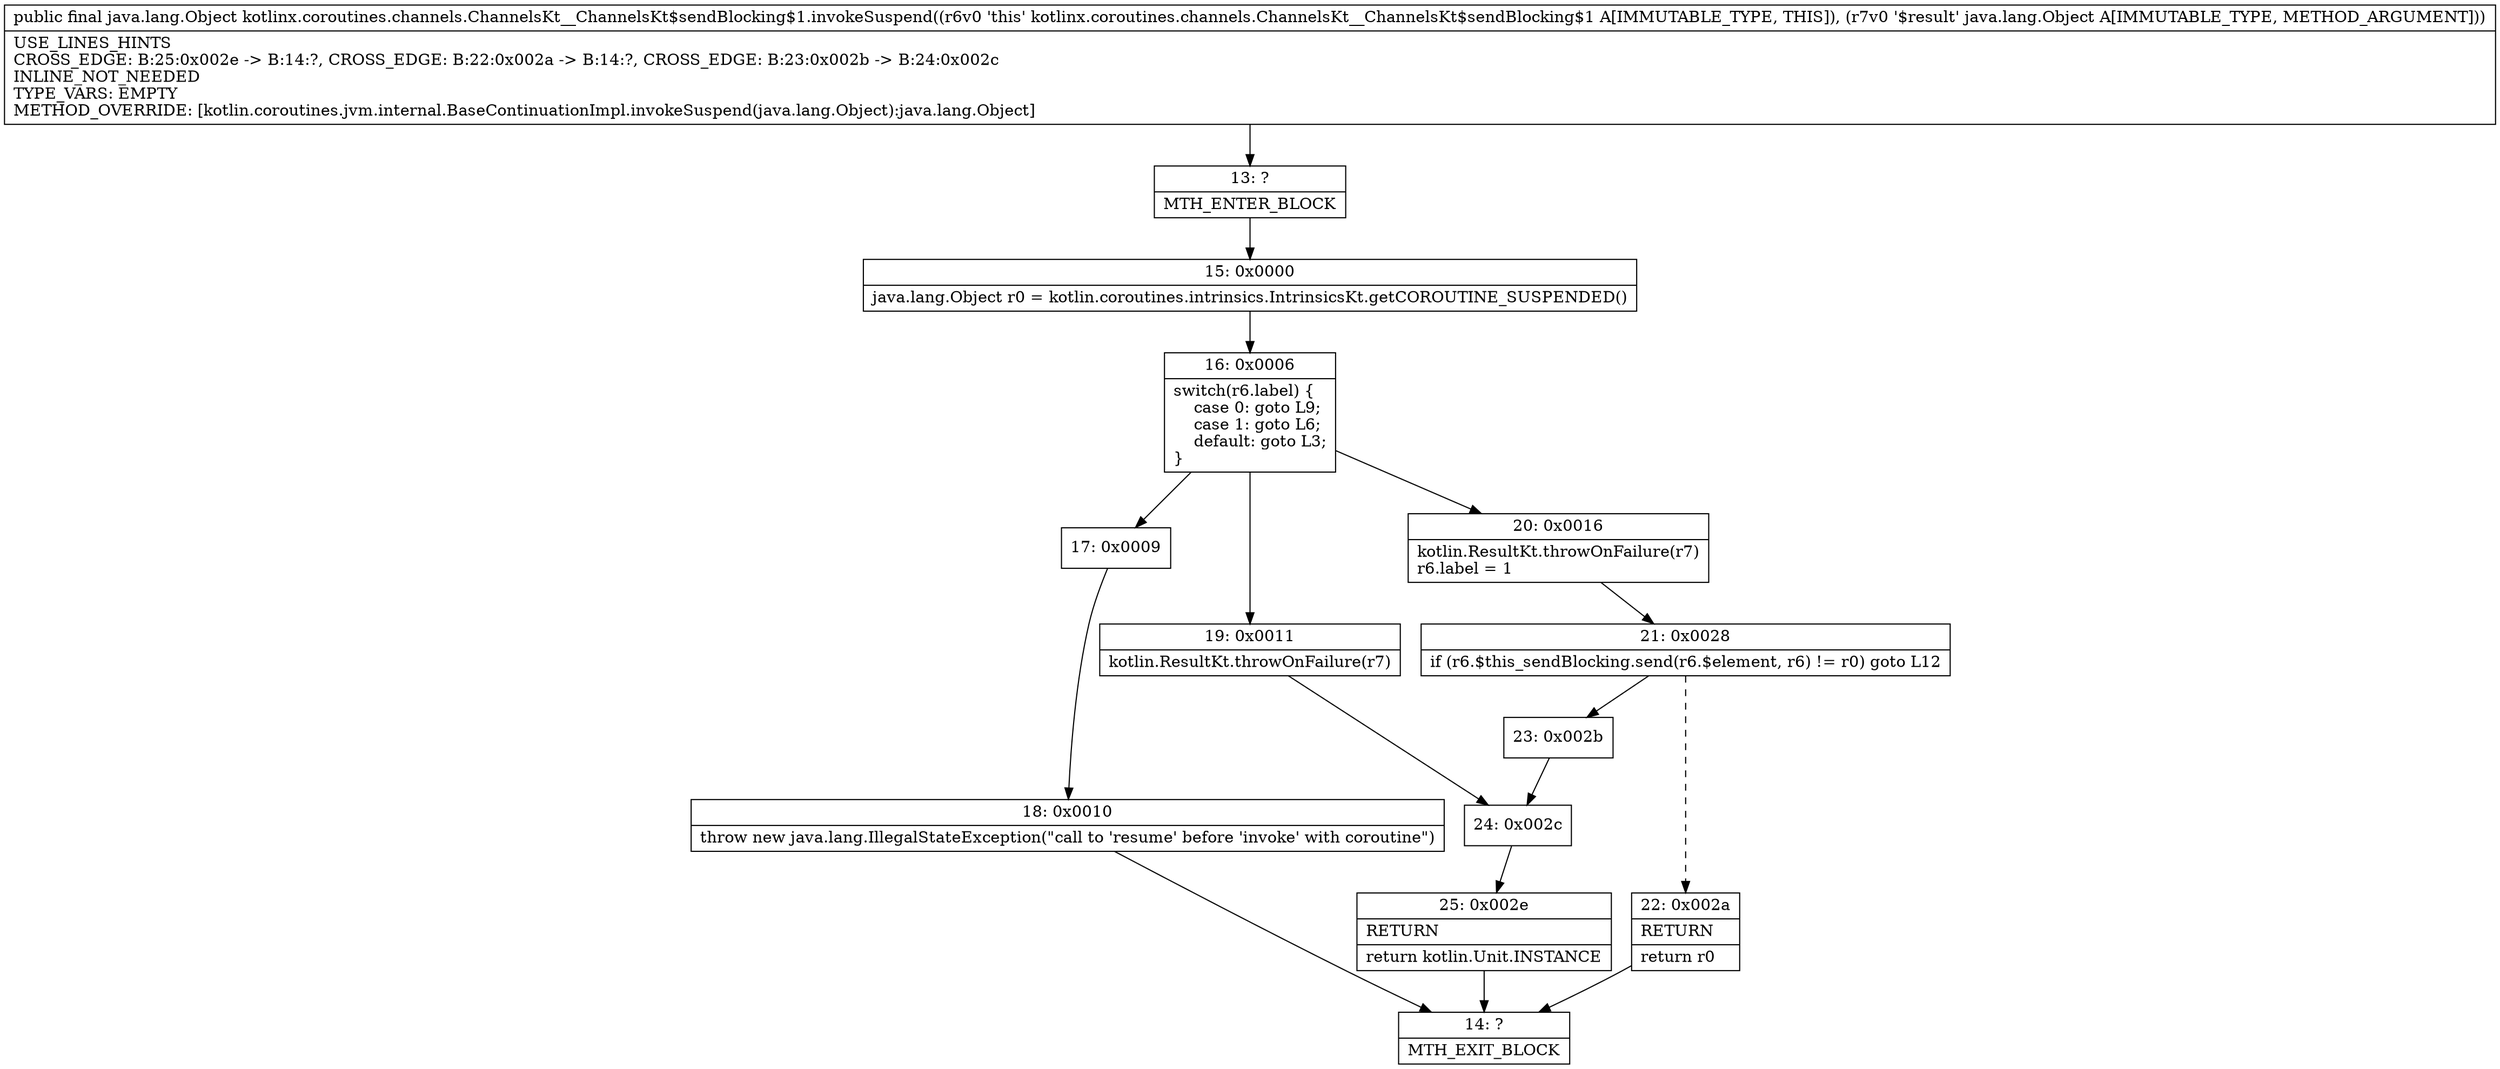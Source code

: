 digraph "CFG forkotlinx.coroutines.channels.ChannelsKt__ChannelsKt$sendBlocking$1.invokeSuspend(Ljava\/lang\/Object;)Ljava\/lang\/Object;" {
Node_13 [shape=record,label="{13\:\ ?|MTH_ENTER_BLOCK\l}"];
Node_15 [shape=record,label="{15\:\ 0x0000|java.lang.Object r0 = kotlin.coroutines.intrinsics.IntrinsicsKt.getCOROUTINE_SUSPENDED()\l}"];
Node_16 [shape=record,label="{16\:\ 0x0006|switch(r6.label) \{\l    case 0: goto L9;\l    case 1: goto L6;\l    default: goto L3;\l\}\l}"];
Node_17 [shape=record,label="{17\:\ 0x0009}"];
Node_18 [shape=record,label="{18\:\ 0x0010|throw new java.lang.IllegalStateException(\"call to 'resume' before 'invoke' with coroutine\")\l}"];
Node_14 [shape=record,label="{14\:\ ?|MTH_EXIT_BLOCK\l}"];
Node_19 [shape=record,label="{19\:\ 0x0011|kotlin.ResultKt.throwOnFailure(r7)\l}"];
Node_24 [shape=record,label="{24\:\ 0x002c}"];
Node_25 [shape=record,label="{25\:\ 0x002e|RETURN\l|return kotlin.Unit.INSTANCE\l}"];
Node_20 [shape=record,label="{20\:\ 0x0016|kotlin.ResultKt.throwOnFailure(r7)\lr6.label = 1\l}"];
Node_21 [shape=record,label="{21\:\ 0x0028|if (r6.$this_sendBlocking.send(r6.$element, r6) != r0) goto L12\l}"];
Node_22 [shape=record,label="{22\:\ 0x002a|RETURN\l|return r0\l}"];
Node_23 [shape=record,label="{23\:\ 0x002b}"];
MethodNode[shape=record,label="{public final java.lang.Object kotlinx.coroutines.channels.ChannelsKt__ChannelsKt$sendBlocking$1.invokeSuspend((r6v0 'this' kotlinx.coroutines.channels.ChannelsKt__ChannelsKt$sendBlocking$1 A[IMMUTABLE_TYPE, THIS]), (r7v0 '$result' java.lang.Object A[IMMUTABLE_TYPE, METHOD_ARGUMENT]))  | USE_LINES_HINTS\lCROSS_EDGE: B:25:0x002e \-\> B:14:?, CROSS_EDGE: B:22:0x002a \-\> B:14:?, CROSS_EDGE: B:23:0x002b \-\> B:24:0x002c\lINLINE_NOT_NEEDED\lTYPE_VARS: EMPTY\lMETHOD_OVERRIDE: [kotlin.coroutines.jvm.internal.BaseContinuationImpl.invokeSuspend(java.lang.Object):java.lang.Object]\l}"];
MethodNode -> Node_13;Node_13 -> Node_15;
Node_15 -> Node_16;
Node_16 -> Node_17;
Node_16 -> Node_19;
Node_16 -> Node_20;
Node_17 -> Node_18;
Node_18 -> Node_14;
Node_19 -> Node_24;
Node_24 -> Node_25;
Node_25 -> Node_14;
Node_20 -> Node_21;
Node_21 -> Node_22[style=dashed];
Node_21 -> Node_23;
Node_22 -> Node_14;
Node_23 -> Node_24;
}

